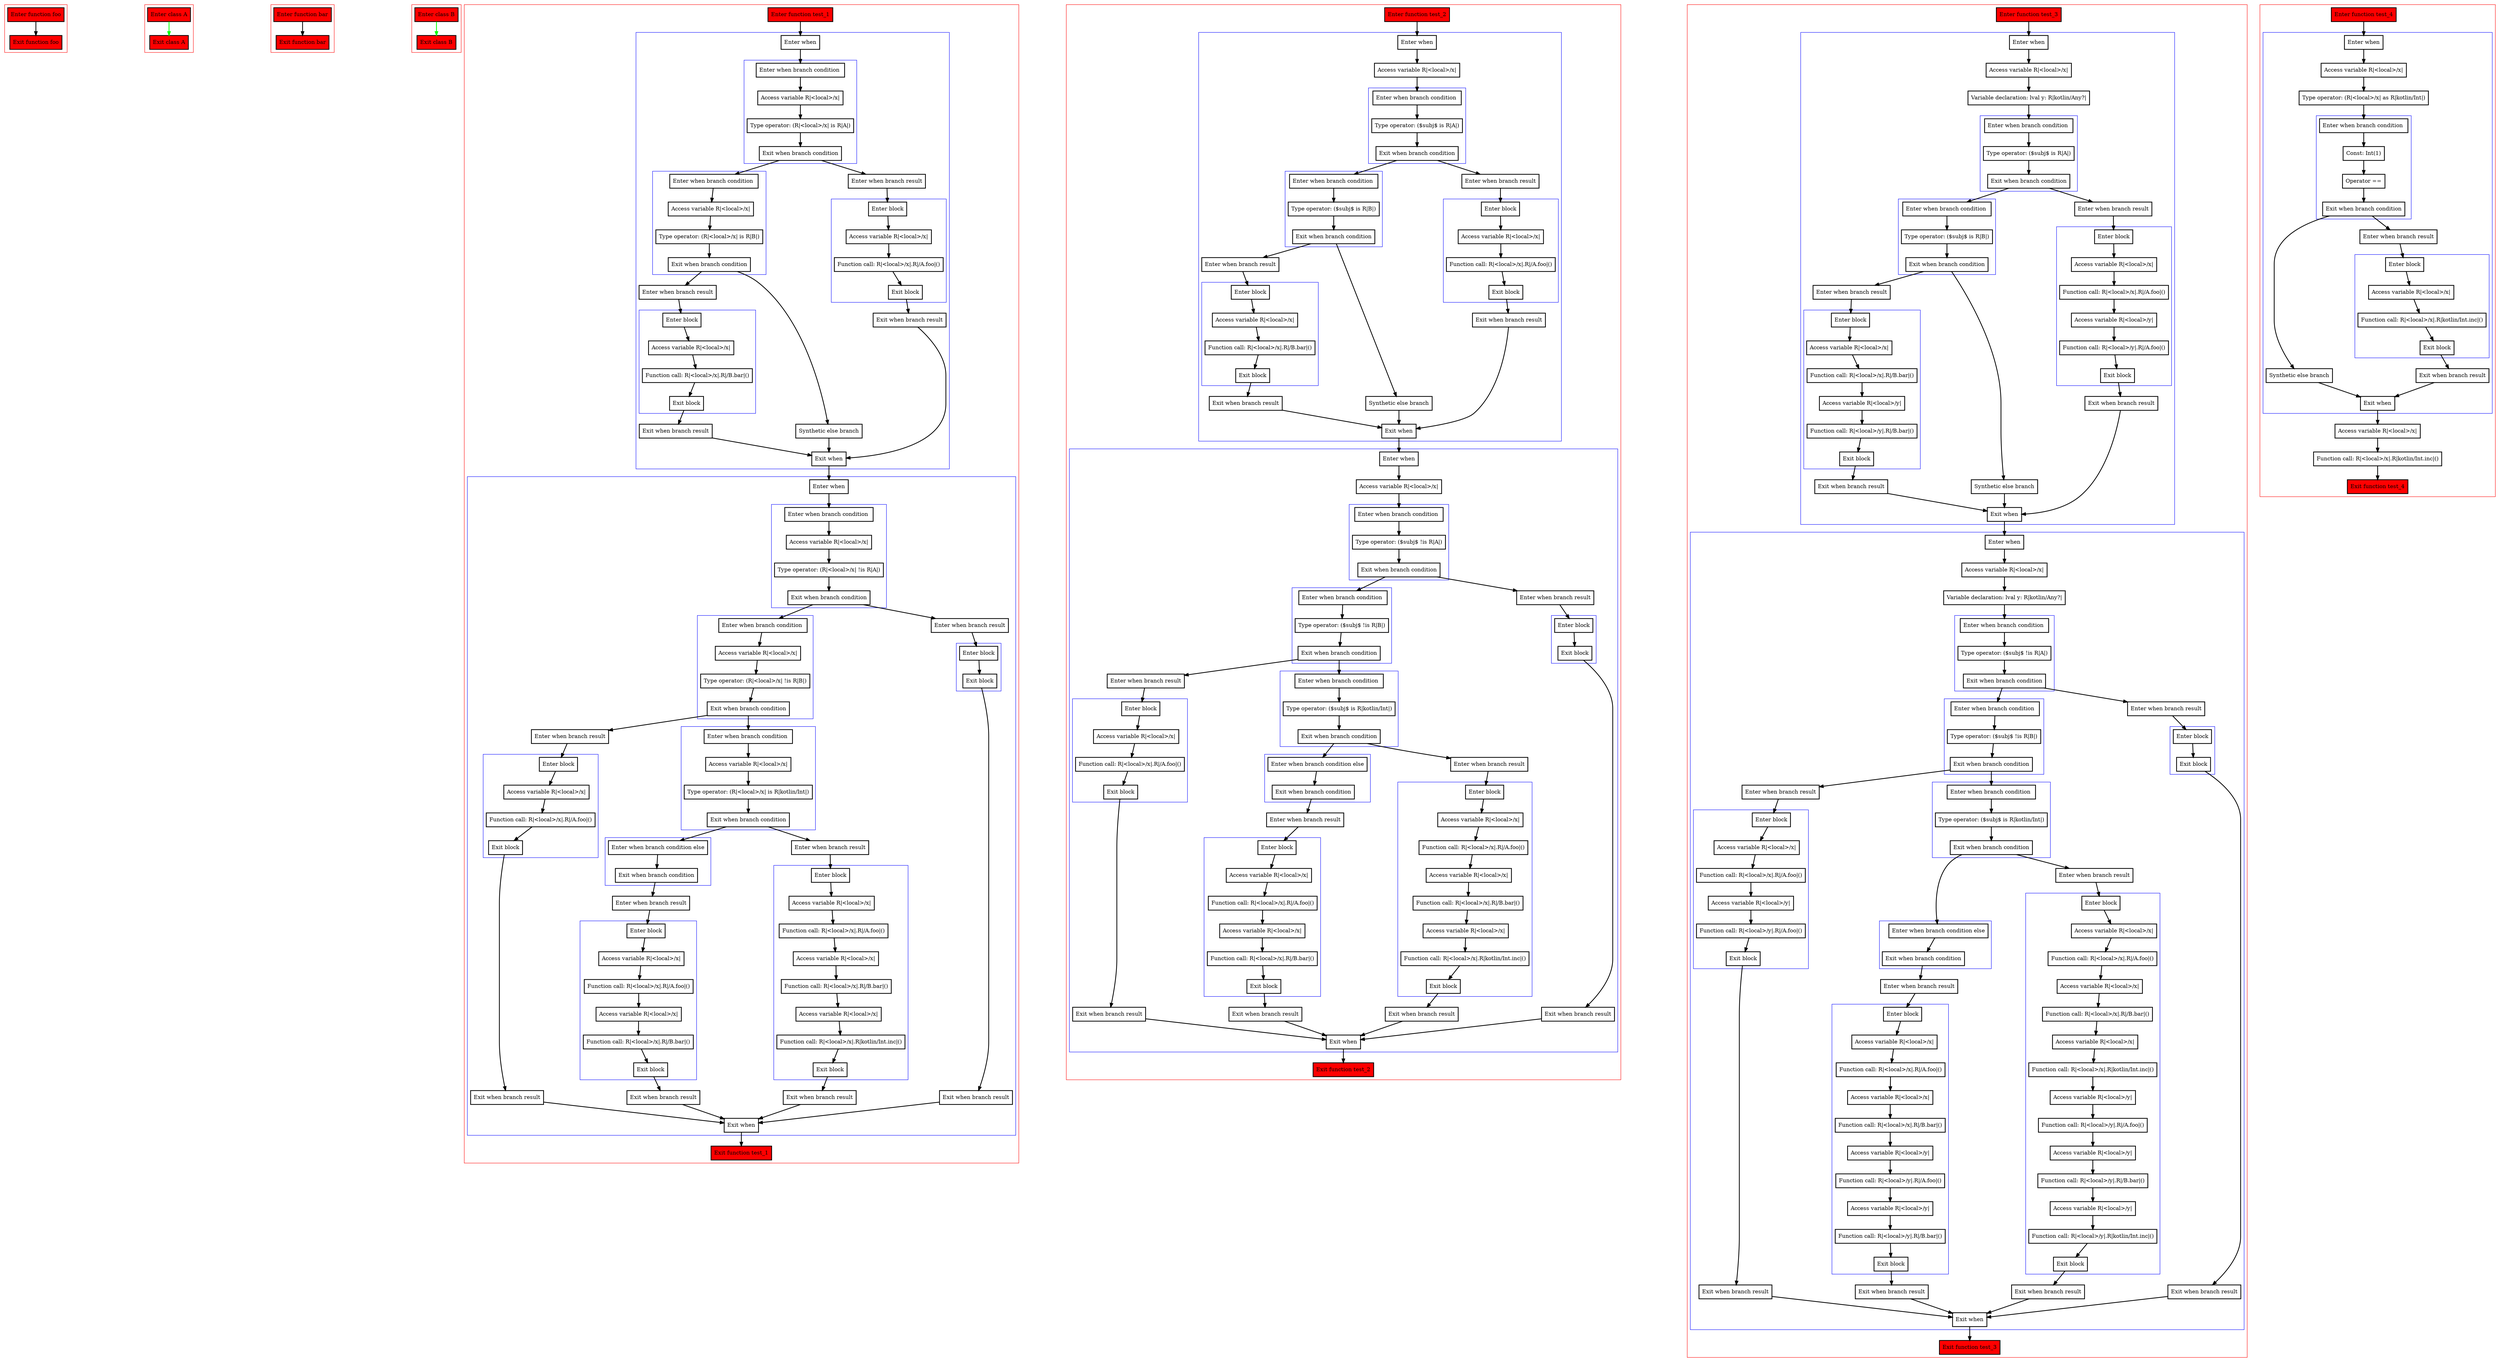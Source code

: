 digraph when_kt {
    graph [nodesep=3]
    node [shape=box penwidth=2]
    edge [penwidth=2]

    subgraph cluster_0 {
        color=red
        0 [label="Enter function foo" style="filled" fillcolor=red];
        1 [label="Exit function foo" style="filled" fillcolor=red];
    }
    0 -> {1};

    subgraph cluster_1 {
        color=red
        2 [label="Enter class A" style="filled" fillcolor=red];
        3 [label="Exit class A" style="filled" fillcolor=red];
    }
    2 -> {3} [color=green];

    subgraph cluster_2 {
        color=red
        4 [label="Enter function bar" style="filled" fillcolor=red];
        5 [label="Exit function bar" style="filled" fillcolor=red];
    }
    4 -> {5};

    subgraph cluster_3 {
        color=red
        6 [label="Enter class B" style="filled" fillcolor=red];
        7 [label="Exit class B" style="filled" fillcolor=red];
    }
    6 -> {7} [color=green];

    subgraph cluster_4 {
        color=red
        8 [label="Enter function test_1" style="filled" fillcolor=red];
        subgraph cluster_5 {
            color=blue
            10 [label="Enter when"];
            subgraph cluster_6 {
                color=blue
                12 [label="Enter when branch condition "];
                13 [label="Access variable R|<local>/x|"];
                14 [label="Type operator: (R|<local>/x| is R|A|)"];
                15 [label="Exit when branch condition"];
            }
            subgraph cluster_7 {
                color=blue
                22 [label="Enter when branch condition "];
                23 [label="Access variable R|<local>/x|"];
                24 [label="Type operator: (R|<local>/x| is R|B|)"];
                25 [label="Exit when branch condition"];
            }
            32 [label="Synthetic else branch"];
            26 [label="Enter when branch result"];
            subgraph cluster_8 {
                color=blue
                27 [label="Enter block"];
                28 [label="Access variable R|<local>/x|"];
                29 [label="Function call: R|<local>/x|.R|/B.bar|()"];
                30 [label="Exit block"];
            }
            31 [label="Exit when branch result"];
            16 [label="Enter when branch result"];
            subgraph cluster_9 {
                color=blue
                17 [label="Enter block"];
                18 [label="Access variable R|<local>/x|"];
                19 [label="Function call: R|<local>/x|.R|/A.foo|()"];
                20 [label="Exit block"];
            }
            21 [label="Exit when branch result"];
            11 [label="Exit when"];
        }
        subgraph cluster_10 {
            color=blue
            33 [label="Enter when"];
            subgraph cluster_11 {
                color=blue
                35 [label="Enter when branch condition "];
                36 [label="Access variable R|<local>/x|"];
                37 [label="Type operator: (R|<local>/x| !is R|A|)"];
                38 [label="Exit when branch condition"];
            }
            subgraph cluster_12 {
                color=blue
                43 [label="Enter when branch condition "];
                44 [label="Access variable R|<local>/x|"];
                45 [label="Type operator: (R|<local>/x| !is R|B|)"];
                46 [label="Exit when branch condition"];
            }
            subgraph cluster_13 {
                color=blue
                53 [label="Enter when branch condition "];
                54 [label="Access variable R|<local>/x|"];
                55 [label="Type operator: (R|<local>/x| is R|kotlin/Int|)"];
                56 [label="Exit when branch condition"];
            }
            subgraph cluster_14 {
                color=blue
                67 [label="Enter when branch condition else"];
                68 [label="Exit when branch condition"];
            }
            69 [label="Enter when branch result"];
            subgraph cluster_15 {
                color=blue
                70 [label="Enter block"];
                71 [label="Access variable R|<local>/x|"];
                72 [label="Function call: R|<local>/x|.R|/A.foo|()"];
                73 [label="Access variable R|<local>/x|"];
                74 [label="Function call: R|<local>/x|.R|/B.bar|()"];
                75 [label="Exit block"];
            }
            76 [label="Exit when branch result"];
            57 [label="Enter when branch result"];
            subgraph cluster_16 {
                color=blue
                58 [label="Enter block"];
                59 [label="Access variable R|<local>/x|"];
                60 [label="Function call: R|<local>/x|.R|/A.foo|()"];
                61 [label="Access variable R|<local>/x|"];
                62 [label="Function call: R|<local>/x|.R|/B.bar|()"];
                63 [label="Access variable R|<local>/x|"];
                64 [label="Function call: R|<local>/x|.R|kotlin/Int.inc|()"];
                65 [label="Exit block"];
            }
            66 [label="Exit when branch result"];
            47 [label="Enter when branch result"];
            subgraph cluster_17 {
                color=blue
                48 [label="Enter block"];
                49 [label="Access variable R|<local>/x|"];
                50 [label="Function call: R|<local>/x|.R|/A.foo|()"];
                51 [label="Exit block"];
            }
            52 [label="Exit when branch result"];
            39 [label="Enter when branch result"];
            subgraph cluster_18 {
                color=blue
                40 [label="Enter block"];
                41 [label="Exit block"];
            }
            42 [label="Exit when branch result"];
            34 [label="Exit when"];
        }
        9 [label="Exit function test_1" style="filled" fillcolor=red];
    }
    8 -> {10};
    10 -> {12};
    11 -> {33};
    12 -> {13};
    13 -> {14};
    14 -> {15};
    15 -> {16 22};
    16 -> {17};
    17 -> {18};
    18 -> {19};
    19 -> {20};
    20 -> {21};
    21 -> {11};
    22 -> {23};
    23 -> {24};
    24 -> {25};
    25 -> {26 32};
    26 -> {27};
    27 -> {28};
    28 -> {29};
    29 -> {30};
    30 -> {31};
    31 -> {11};
    32 -> {11};
    33 -> {35};
    34 -> {9};
    35 -> {36};
    36 -> {37};
    37 -> {38};
    38 -> {39 43};
    39 -> {40};
    40 -> {41};
    41 -> {42};
    42 -> {34};
    43 -> {44};
    44 -> {45};
    45 -> {46};
    46 -> {47 53};
    47 -> {48};
    48 -> {49};
    49 -> {50};
    50 -> {51};
    51 -> {52};
    52 -> {34};
    53 -> {54};
    54 -> {55};
    55 -> {56};
    56 -> {57 67};
    57 -> {58};
    58 -> {59};
    59 -> {60};
    60 -> {61};
    61 -> {62};
    62 -> {63};
    63 -> {64};
    64 -> {65};
    65 -> {66};
    66 -> {34};
    67 -> {68};
    68 -> {69};
    69 -> {70};
    70 -> {71};
    71 -> {72};
    72 -> {73};
    73 -> {74};
    74 -> {75};
    75 -> {76};
    76 -> {34};

    subgraph cluster_19 {
        color=red
        77 [label="Enter function test_2" style="filled" fillcolor=red];
        subgraph cluster_20 {
            color=blue
            79 [label="Enter when"];
            81 [label="Access variable R|<local>/x|"];
            subgraph cluster_21 {
                color=blue
                82 [label="Enter when branch condition "];
                83 [label="Type operator: ($subj$ is R|A|)"];
                84 [label="Exit when branch condition"];
            }
            subgraph cluster_22 {
                color=blue
                91 [label="Enter when branch condition "];
                92 [label="Type operator: ($subj$ is R|B|)"];
                93 [label="Exit when branch condition"];
            }
            100 [label="Synthetic else branch"];
            94 [label="Enter when branch result"];
            subgraph cluster_23 {
                color=blue
                95 [label="Enter block"];
                96 [label="Access variable R|<local>/x|"];
                97 [label="Function call: R|<local>/x|.R|/B.bar|()"];
                98 [label="Exit block"];
            }
            99 [label="Exit when branch result"];
            85 [label="Enter when branch result"];
            subgraph cluster_24 {
                color=blue
                86 [label="Enter block"];
                87 [label="Access variable R|<local>/x|"];
                88 [label="Function call: R|<local>/x|.R|/A.foo|()"];
                89 [label="Exit block"];
            }
            90 [label="Exit when branch result"];
            80 [label="Exit when"];
        }
        subgraph cluster_25 {
            color=blue
            101 [label="Enter when"];
            103 [label="Access variable R|<local>/x|"];
            subgraph cluster_26 {
                color=blue
                104 [label="Enter when branch condition "];
                105 [label="Type operator: ($subj$ !is R|A|)"];
                106 [label="Exit when branch condition"];
            }
            subgraph cluster_27 {
                color=blue
                111 [label="Enter when branch condition "];
                112 [label="Type operator: ($subj$ !is R|B|)"];
                113 [label="Exit when branch condition"];
            }
            subgraph cluster_28 {
                color=blue
                120 [label="Enter when branch condition "];
                121 [label="Type operator: ($subj$ is R|kotlin/Int|)"];
                122 [label="Exit when branch condition"];
            }
            subgraph cluster_29 {
                color=blue
                133 [label="Enter when branch condition else"];
                134 [label="Exit when branch condition"];
            }
            135 [label="Enter when branch result"];
            subgraph cluster_30 {
                color=blue
                136 [label="Enter block"];
                137 [label="Access variable R|<local>/x|"];
                138 [label="Function call: R|<local>/x|.R|/A.foo|()"];
                139 [label="Access variable R|<local>/x|"];
                140 [label="Function call: R|<local>/x|.R|/B.bar|()"];
                141 [label="Exit block"];
            }
            142 [label="Exit when branch result"];
            123 [label="Enter when branch result"];
            subgraph cluster_31 {
                color=blue
                124 [label="Enter block"];
                125 [label="Access variable R|<local>/x|"];
                126 [label="Function call: R|<local>/x|.R|/A.foo|()"];
                127 [label="Access variable R|<local>/x|"];
                128 [label="Function call: R|<local>/x|.R|/B.bar|()"];
                129 [label="Access variable R|<local>/x|"];
                130 [label="Function call: R|<local>/x|.R|kotlin/Int.inc|()"];
                131 [label="Exit block"];
            }
            132 [label="Exit when branch result"];
            114 [label="Enter when branch result"];
            subgraph cluster_32 {
                color=blue
                115 [label="Enter block"];
                116 [label="Access variable R|<local>/x|"];
                117 [label="Function call: R|<local>/x|.R|/A.foo|()"];
                118 [label="Exit block"];
            }
            119 [label="Exit when branch result"];
            107 [label="Enter when branch result"];
            subgraph cluster_33 {
                color=blue
                108 [label="Enter block"];
                109 [label="Exit block"];
            }
            110 [label="Exit when branch result"];
            102 [label="Exit when"];
        }
        78 [label="Exit function test_2" style="filled" fillcolor=red];
    }
    77 -> {79};
    79 -> {81};
    80 -> {101};
    81 -> {82};
    82 -> {83};
    83 -> {84};
    84 -> {85 91};
    85 -> {86};
    86 -> {87};
    87 -> {88};
    88 -> {89};
    89 -> {90};
    90 -> {80};
    91 -> {92};
    92 -> {93};
    93 -> {94 100};
    94 -> {95};
    95 -> {96};
    96 -> {97};
    97 -> {98};
    98 -> {99};
    99 -> {80};
    100 -> {80};
    101 -> {103};
    102 -> {78};
    103 -> {104};
    104 -> {105};
    105 -> {106};
    106 -> {107 111};
    107 -> {108};
    108 -> {109};
    109 -> {110};
    110 -> {102};
    111 -> {112};
    112 -> {113};
    113 -> {114 120};
    114 -> {115};
    115 -> {116};
    116 -> {117};
    117 -> {118};
    118 -> {119};
    119 -> {102};
    120 -> {121};
    121 -> {122};
    122 -> {123 133};
    123 -> {124};
    124 -> {125};
    125 -> {126};
    126 -> {127};
    127 -> {128};
    128 -> {129};
    129 -> {130};
    130 -> {131};
    131 -> {132};
    132 -> {102};
    133 -> {134};
    134 -> {135};
    135 -> {136};
    136 -> {137};
    137 -> {138};
    138 -> {139};
    139 -> {140};
    140 -> {141};
    141 -> {142};
    142 -> {102};

    subgraph cluster_34 {
        color=red
        143 [label="Enter function test_3" style="filled" fillcolor=red];
        subgraph cluster_35 {
            color=blue
            145 [label="Enter when"];
            147 [label="Access variable R|<local>/x|"];
            148 [label="Variable declaration: lval y: R|kotlin/Any?|"];
            subgraph cluster_36 {
                color=blue
                149 [label="Enter when branch condition "];
                150 [label="Type operator: ($subj$ is R|A|)"];
                151 [label="Exit when branch condition"];
            }
            subgraph cluster_37 {
                color=blue
                160 [label="Enter when branch condition "];
                161 [label="Type operator: ($subj$ is R|B|)"];
                162 [label="Exit when branch condition"];
            }
            171 [label="Synthetic else branch"];
            163 [label="Enter when branch result"];
            subgraph cluster_38 {
                color=blue
                164 [label="Enter block"];
                165 [label="Access variable R|<local>/x|"];
                166 [label="Function call: R|<local>/x|.R|/B.bar|()"];
                167 [label="Access variable R|<local>/y|"];
                168 [label="Function call: R|<local>/y|.R|/B.bar|()"];
                169 [label="Exit block"];
            }
            170 [label="Exit when branch result"];
            152 [label="Enter when branch result"];
            subgraph cluster_39 {
                color=blue
                153 [label="Enter block"];
                154 [label="Access variable R|<local>/x|"];
                155 [label="Function call: R|<local>/x|.R|/A.foo|()"];
                156 [label="Access variable R|<local>/y|"];
                157 [label="Function call: R|<local>/y|.R|/A.foo|()"];
                158 [label="Exit block"];
            }
            159 [label="Exit when branch result"];
            146 [label="Exit when"];
        }
        subgraph cluster_40 {
            color=blue
            172 [label="Enter when"];
            174 [label="Access variable R|<local>/x|"];
            175 [label="Variable declaration: lval y: R|kotlin/Any?|"];
            subgraph cluster_41 {
                color=blue
                176 [label="Enter when branch condition "];
                177 [label="Type operator: ($subj$ !is R|A|)"];
                178 [label="Exit when branch condition"];
            }
            subgraph cluster_42 {
                color=blue
                183 [label="Enter when branch condition "];
                184 [label="Type operator: ($subj$ !is R|B|)"];
                185 [label="Exit when branch condition"];
            }
            subgraph cluster_43 {
                color=blue
                194 [label="Enter when branch condition "];
                195 [label="Type operator: ($subj$ is R|kotlin/Int|)"];
                196 [label="Exit when branch condition"];
            }
            subgraph cluster_44 {
                color=blue
                213 [label="Enter when branch condition else"];
                214 [label="Exit when branch condition"];
            }
            215 [label="Enter when branch result"];
            subgraph cluster_45 {
                color=blue
                216 [label="Enter block"];
                217 [label="Access variable R|<local>/x|"];
                218 [label="Function call: R|<local>/x|.R|/A.foo|()"];
                219 [label="Access variable R|<local>/x|"];
                220 [label="Function call: R|<local>/x|.R|/B.bar|()"];
                221 [label="Access variable R|<local>/y|"];
                222 [label="Function call: R|<local>/y|.R|/A.foo|()"];
                223 [label="Access variable R|<local>/y|"];
                224 [label="Function call: R|<local>/y|.R|/B.bar|()"];
                225 [label="Exit block"];
            }
            226 [label="Exit when branch result"];
            197 [label="Enter when branch result"];
            subgraph cluster_46 {
                color=blue
                198 [label="Enter block"];
                199 [label="Access variable R|<local>/x|"];
                200 [label="Function call: R|<local>/x|.R|/A.foo|()"];
                201 [label="Access variable R|<local>/x|"];
                202 [label="Function call: R|<local>/x|.R|/B.bar|()"];
                203 [label="Access variable R|<local>/x|"];
                204 [label="Function call: R|<local>/x|.R|kotlin/Int.inc|()"];
                205 [label="Access variable R|<local>/y|"];
                206 [label="Function call: R|<local>/y|.R|/A.foo|()"];
                207 [label="Access variable R|<local>/y|"];
                208 [label="Function call: R|<local>/y|.R|/B.bar|()"];
                209 [label="Access variable R|<local>/y|"];
                210 [label="Function call: R|<local>/y|.R|kotlin/Int.inc|()"];
                211 [label="Exit block"];
            }
            212 [label="Exit when branch result"];
            186 [label="Enter when branch result"];
            subgraph cluster_47 {
                color=blue
                187 [label="Enter block"];
                188 [label="Access variable R|<local>/x|"];
                189 [label="Function call: R|<local>/x|.R|/A.foo|()"];
                190 [label="Access variable R|<local>/y|"];
                191 [label="Function call: R|<local>/y|.R|/A.foo|()"];
                192 [label="Exit block"];
            }
            193 [label="Exit when branch result"];
            179 [label="Enter when branch result"];
            subgraph cluster_48 {
                color=blue
                180 [label="Enter block"];
                181 [label="Exit block"];
            }
            182 [label="Exit when branch result"];
            173 [label="Exit when"];
        }
        144 [label="Exit function test_3" style="filled" fillcolor=red];
    }
    143 -> {145};
    145 -> {147};
    146 -> {172};
    147 -> {148};
    148 -> {149};
    149 -> {150};
    150 -> {151};
    151 -> {152 160};
    152 -> {153};
    153 -> {154};
    154 -> {155};
    155 -> {156};
    156 -> {157};
    157 -> {158};
    158 -> {159};
    159 -> {146};
    160 -> {161};
    161 -> {162};
    162 -> {163 171};
    163 -> {164};
    164 -> {165};
    165 -> {166};
    166 -> {167};
    167 -> {168};
    168 -> {169};
    169 -> {170};
    170 -> {146};
    171 -> {146};
    172 -> {174};
    173 -> {144};
    174 -> {175};
    175 -> {176};
    176 -> {177};
    177 -> {178};
    178 -> {179 183};
    179 -> {180};
    180 -> {181};
    181 -> {182};
    182 -> {173};
    183 -> {184};
    184 -> {185};
    185 -> {186 194};
    186 -> {187};
    187 -> {188};
    188 -> {189};
    189 -> {190};
    190 -> {191};
    191 -> {192};
    192 -> {193};
    193 -> {173};
    194 -> {195};
    195 -> {196};
    196 -> {197 213};
    197 -> {198};
    198 -> {199};
    199 -> {200};
    200 -> {201};
    201 -> {202};
    202 -> {203};
    203 -> {204};
    204 -> {205};
    205 -> {206};
    206 -> {207};
    207 -> {208};
    208 -> {209};
    209 -> {210};
    210 -> {211};
    211 -> {212};
    212 -> {173};
    213 -> {214};
    214 -> {215};
    215 -> {216};
    216 -> {217};
    217 -> {218};
    218 -> {219};
    219 -> {220};
    220 -> {221};
    221 -> {222};
    222 -> {223};
    223 -> {224};
    224 -> {225};
    225 -> {226};
    226 -> {173};

    subgraph cluster_49 {
        color=red
        227 [label="Enter function test_4" style="filled" fillcolor=red];
        subgraph cluster_50 {
            color=blue
            229 [label="Enter when"];
            231 [label="Access variable R|<local>/x|"];
            232 [label="Type operator: (R|<local>/x| as R|kotlin/Int|)"];
            subgraph cluster_51 {
                color=blue
                233 [label="Enter when branch condition "];
                234 [label="Const: Int(1)"];
                235 [label="Operator =="];
                236 [label="Exit when branch condition"];
            }
            243 [label="Synthetic else branch"];
            237 [label="Enter when branch result"];
            subgraph cluster_52 {
                color=blue
                238 [label="Enter block"];
                239 [label="Access variable R|<local>/x|"];
                240 [label="Function call: R|<local>/x|.R|kotlin/Int.inc|()"];
                241 [label="Exit block"];
            }
            242 [label="Exit when branch result"];
            230 [label="Exit when"];
        }
        244 [label="Access variable R|<local>/x|"];
        245 [label="Function call: R|<local>/x|.R|kotlin/Int.inc|()"];
        228 [label="Exit function test_4" style="filled" fillcolor=red];
    }
    227 -> {229};
    229 -> {231};
    230 -> {244};
    231 -> {232};
    232 -> {233};
    233 -> {234};
    234 -> {235};
    235 -> {236};
    236 -> {237 243};
    237 -> {238};
    238 -> {239};
    239 -> {240};
    240 -> {241};
    241 -> {242};
    242 -> {230};
    243 -> {230};
    244 -> {245};
    245 -> {228};

}
